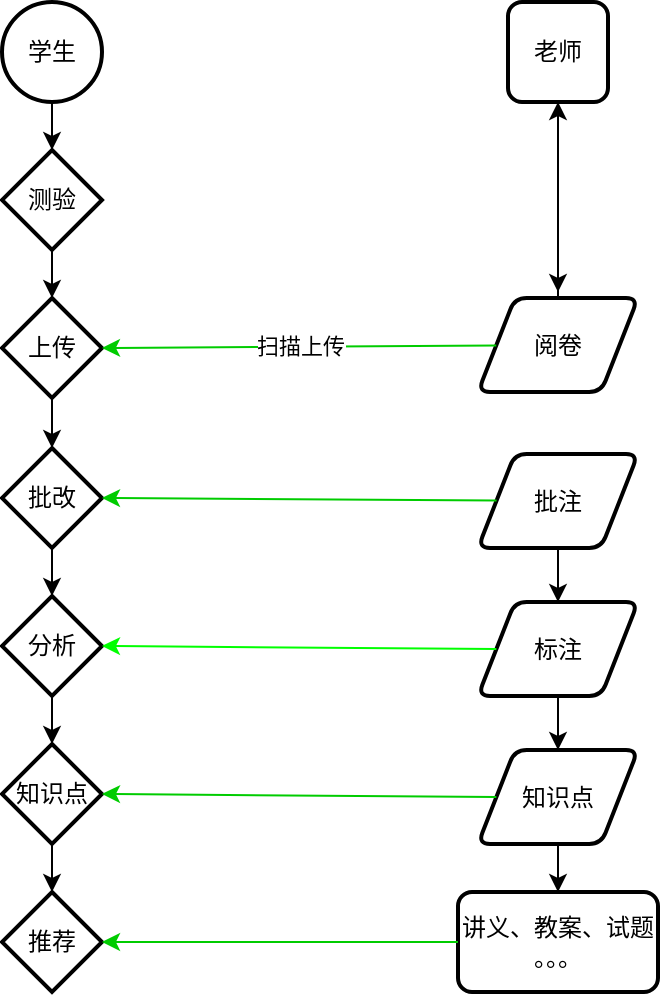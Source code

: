 <mxfile version="24.7.6">
  <diagram name="Page-1" id="ehpnQjhrz9M7m-6Jso_5">
    <mxGraphModel dx="1514" dy="855" grid="1" gridSize="10" guides="1" tooltips="1" connect="1" arrows="1" fold="1" page="1" pageScale="1" pageWidth="850" pageHeight="1100" math="0" shadow="0">
      <root>
        <mxCell id="0" />
        <mxCell id="1" parent="0" />
        <mxCell id="N13yVWupkATjTXEsAY9K-1" value="学生" style="strokeWidth=2;html=1;shape=mxgraph.flowchart.start_2;whiteSpace=wrap;flipV=0;" vertex="1" parent="1">
          <mxGeometry x="94" y="145" width="50" height="50" as="geometry" />
        </mxCell>
        <mxCell id="N13yVWupkATjTXEsAY9K-3" value="测验" style="strokeWidth=2;html=1;shape=mxgraph.flowchart.decision;whiteSpace=wrap;aspect=fixed;flipV=0;" vertex="1" parent="1">
          <mxGeometry x="94" y="219" width="50" height="50" as="geometry" />
        </mxCell>
        <mxCell id="N13yVWupkATjTXEsAY9K-4" value="上传" style="strokeWidth=2;html=1;shape=mxgraph.flowchart.decision;whiteSpace=wrap;aspect=fixed;flipV=0;" vertex="1" parent="1">
          <mxGeometry x="94" y="293" width="50" height="50" as="geometry" />
        </mxCell>
        <mxCell id="N13yVWupkATjTXEsAY9K-5" value="批改" style="strokeWidth=2;html=1;shape=mxgraph.flowchart.decision;whiteSpace=wrap;aspect=fixed;flipV=0;" vertex="1" parent="1">
          <mxGeometry x="94" y="368" width="50" height="50" as="geometry" />
        </mxCell>
        <mxCell id="N13yVWupkATjTXEsAY9K-6" value="分析" style="strokeWidth=2;html=1;shape=mxgraph.flowchart.decision;whiteSpace=wrap;aspect=fixed;flipV=0;" vertex="1" parent="1">
          <mxGeometry x="94" y="442" width="50" height="50" as="geometry" />
        </mxCell>
        <mxCell id="N13yVWupkATjTXEsAY9K-7" value="知识点" style="strokeWidth=2;html=1;shape=mxgraph.flowchart.decision;whiteSpace=wrap;aspect=fixed;flipV=0;" vertex="1" parent="1">
          <mxGeometry x="94" y="516" width="50" height="50" as="geometry" />
        </mxCell>
        <mxCell id="N13yVWupkATjTXEsAY9K-8" value="推荐" style="strokeWidth=2;html=1;shape=mxgraph.flowchart.decision;whiteSpace=wrap;aspect=fixed;flipV=0;" vertex="1" parent="1">
          <mxGeometry x="94" y="590" width="50" height="50" as="geometry" />
        </mxCell>
        <mxCell id="N13yVWupkATjTXEsAY9K-9" style="edgeStyle=none;rounded=0;orthogonalLoop=1;jettySize=auto;html=1;exitX=0.5;exitY=1;exitDx=0;exitDy=0;exitPerimeter=0;entryX=0.5;entryY=0;entryDx=0;entryDy=0;entryPerimeter=0;" edge="1" parent="1" source="N13yVWupkATjTXEsAY9K-1" target="N13yVWupkATjTXEsAY9K-3">
          <mxGeometry relative="1" as="geometry" />
        </mxCell>
        <mxCell id="N13yVWupkATjTXEsAY9K-11" style="edgeStyle=none;rounded=0;orthogonalLoop=1;jettySize=auto;html=1;exitX=0.5;exitY=1;exitDx=0;exitDy=0;exitPerimeter=0;entryX=0.5;entryY=0;entryDx=0;entryDy=0;entryPerimeter=0;" edge="1" parent="1" source="N13yVWupkATjTXEsAY9K-3" target="N13yVWupkATjTXEsAY9K-4">
          <mxGeometry relative="1" as="geometry" />
        </mxCell>
        <mxCell id="N13yVWupkATjTXEsAY9K-16" style="edgeStyle=none;rounded=0;orthogonalLoop=1;jettySize=auto;html=1;exitX=0.5;exitY=1;exitDx=0;exitDy=0;exitPerimeter=0;entryX=0.5;entryY=0;entryDx=0;entryDy=0;entryPerimeter=0;" edge="1" parent="1" source="N13yVWupkATjTXEsAY9K-4" target="N13yVWupkATjTXEsAY9K-5">
          <mxGeometry relative="1" as="geometry" />
        </mxCell>
        <mxCell id="N13yVWupkATjTXEsAY9K-17" style="edgeStyle=none;rounded=0;orthogonalLoop=1;jettySize=auto;html=1;exitX=0.5;exitY=1;exitDx=0;exitDy=0;exitPerimeter=0;entryX=0.5;entryY=0;entryDx=0;entryDy=0;entryPerimeter=0;" edge="1" parent="1" source="N13yVWupkATjTXEsAY9K-6" target="N13yVWupkATjTXEsAY9K-7">
          <mxGeometry relative="1" as="geometry" />
        </mxCell>
        <mxCell id="N13yVWupkATjTXEsAY9K-18" style="edgeStyle=none;rounded=0;orthogonalLoop=1;jettySize=auto;html=1;exitX=0.5;exitY=1;exitDx=0;exitDy=0;exitPerimeter=0;entryX=0.5;entryY=0;entryDx=0;entryDy=0;entryPerimeter=0;" edge="1" parent="1" source="N13yVWupkATjTXEsAY9K-7" target="N13yVWupkATjTXEsAY9K-8">
          <mxGeometry relative="1" as="geometry" />
        </mxCell>
        <mxCell id="N13yVWupkATjTXEsAY9K-19" style="edgeStyle=none;rounded=0;orthogonalLoop=1;jettySize=auto;html=1;exitX=0.5;exitY=1;exitDx=0;exitDy=0;exitPerimeter=0;entryX=0.5;entryY=0;entryDx=0;entryDy=0;entryPerimeter=0;" edge="1" parent="1" source="N13yVWupkATjTXEsAY9K-5" target="N13yVWupkATjTXEsAY9K-6">
          <mxGeometry relative="1" as="geometry" />
        </mxCell>
        <mxCell id="N13yVWupkATjTXEsAY9K-26" style="edgeStyle=none;rounded=0;orthogonalLoop=1;jettySize=auto;html=1;exitX=0.5;exitY=1;exitDx=0;exitDy=0;" edge="1" parent="1" source="N13yVWupkATjTXEsAY9K-22">
          <mxGeometry relative="1" as="geometry">
            <mxPoint x="372" y="290" as="targetPoint" />
          </mxGeometry>
        </mxCell>
        <mxCell id="N13yVWupkATjTXEsAY9K-22" value="老师" style="rounded=1;whiteSpace=wrap;html=1;absoluteArcSize=1;arcSize=14;strokeWidth=2;aspect=fixed;" vertex="1" parent="1">
          <mxGeometry x="347" y="145" width="50" height="50" as="geometry" />
        </mxCell>
        <mxCell id="N13yVWupkATjTXEsAY9K-30" style="edgeStyle=none;rounded=0;orthogonalLoop=1;jettySize=auto;html=1;exitX=0.5;exitY=1;exitDx=0;exitDy=0;entryX=0.5;entryY=0;entryDx=0;entryDy=0;" edge="1" parent="1" source="N13yVWupkATjTXEsAY9K-24" target="N13yVWupkATjTXEsAY9K-27">
          <mxGeometry relative="1" as="geometry" />
        </mxCell>
        <mxCell id="N13yVWupkATjTXEsAY9K-24" value="批注" style="shape=parallelogram;html=1;strokeWidth=2;perimeter=parallelogramPerimeter;whiteSpace=wrap;rounded=1;arcSize=12;size=0.23;" vertex="1" parent="1">
          <mxGeometry x="332" y="371" width="80" height="47" as="geometry" />
        </mxCell>
        <mxCell id="N13yVWupkATjTXEsAY9K-25" style="edgeStyle=none;rounded=0;orthogonalLoop=1;jettySize=auto;html=1;entryX=1;entryY=0.5;entryDx=0;entryDy=0;entryPerimeter=0;strokeColor=#00CC00;" edge="1" parent="1" source="N13yVWupkATjTXEsAY9K-24" target="N13yVWupkATjTXEsAY9K-5">
          <mxGeometry relative="1" as="geometry" />
        </mxCell>
        <mxCell id="N13yVWupkATjTXEsAY9K-31" style="edgeStyle=none;rounded=0;orthogonalLoop=1;jettySize=auto;html=1;exitX=0.5;exitY=1;exitDx=0;exitDy=0;entryX=0.5;entryY=0;entryDx=0;entryDy=0;" edge="1" parent="1" source="N13yVWupkATjTXEsAY9K-27" target="N13yVWupkATjTXEsAY9K-28">
          <mxGeometry relative="1" as="geometry" />
        </mxCell>
        <mxCell id="N13yVWupkATjTXEsAY9K-27" value="标注" style="shape=parallelogram;html=1;strokeWidth=2;perimeter=parallelogramPerimeter;whiteSpace=wrap;rounded=1;arcSize=12;size=0.23;" vertex="1" parent="1">
          <mxGeometry x="332" y="445" width="80" height="47" as="geometry" />
        </mxCell>
        <mxCell id="N13yVWupkATjTXEsAY9K-40" style="edgeStyle=none;rounded=0;orthogonalLoop=1;jettySize=auto;html=1;exitX=0.5;exitY=1;exitDx=0;exitDy=0;entryX=0.5;entryY=0;entryDx=0;entryDy=0;" edge="1" parent="1" source="N13yVWupkATjTXEsAY9K-28" target="N13yVWupkATjTXEsAY9K-34">
          <mxGeometry relative="1" as="geometry" />
        </mxCell>
        <mxCell id="N13yVWupkATjTXEsAY9K-28" value="知识点" style="shape=parallelogram;html=1;strokeWidth=2;perimeter=parallelogramPerimeter;whiteSpace=wrap;rounded=1;arcSize=12;size=0.23;" vertex="1" parent="1">
          <mxGeometry x="332" y="519" width="80" height="47" as="geometry" />
        </mxCell>
        <mxCell id="N13yVWupkATjTXEsAY9K-29" style="edgeStyle=none;rounded=0;orthogonalLoop=1;jettySize=auto;html=1;exitX=0;exitY=0.5;exitDx=0;exitDy=0;entryX=1;entryY=0.5;entryDx=0;entryDy=0;entryPerimeter=0;strokeColor=#00FF00;" edge="1" parent="1" source="N13yVWupkATjTXEsAY9K-27" target="N13yVWupkATjTXEsAY9K-6">
          <mxGeometry relative="1" as="geometry" />
        </mxCell>
        <mxCell id="N13yVWupkATjTXEsAY9K-32" style="edgeStyle=none;rounded=0;orthogonalLoop=1;jettySize=auto;html=1;exitX=0;exitY=0.5;exitDx=0;exitDy=0;entryX=1;entryY=0.5;entryDx=0;entryDy=0;entryPerimeter=0;strokeColor=#00CC00;" edge="1" parent="1" source="N13yVWupkATjTXEsAY9K-28" target="N13yVWupkATjTXEsAY9K-7">
          <mxGeometry relative="1" as="geometry" />
        </mxCell>
        <mxCell id="N13yVWupkATjTXEsAY9K-34" value="讲义、教案、试题&lt;div&gt;。。。&lt;/div&gt;" style="rounded=1;whiteSpace=wrap;html=1;absoluteArcSize=1;arcSize=14;strokeWidth=2;" vertex="1" parent="1">
          <mxGeometry x="322" y="590" width="100" height="50" as="geometry" />
        </mxCell>
        <mxCell id="N13yVWupkATjTXEsAY9K-35" style="edgeStyle=none;rounded=0;orthogonalLoop=1;jettySize=auto;html=1;entryX=1;entryY=0.5;entryDx=0;entryDy=0;entryPerimeter=0;strokeColor=#00CC00;" edge="1" parent="1" source="N13yVWupkATjTXEsAY9K-34" target="N13yVWupkATjTXEsAY9K-8">
          <mxGeometry relative="1" as="geometry" />
        </mxCell>
        <mxCell id="N13yVWupkATjTXEsAY9K-38" value="" style="edgeStyle=none;rounded=0;orthogonalLoop=1;jettySize=auto;html=1;exitX=0.5;exitY=0;exitDx=0;exitDy=0;" edge="1" parent="1" source="N13yVWupkATjTXEsAY9K-37" target="N13yVWupkATjTXEsAY9K-22">
          <mxGeometry relative="1" as="geometry">
            <mxPoint x="372" y="290" as="sourcePoint" />
          </mxGeometry>
        </mxCell>
        <mxCell id="N13yVWupkATjTXEsAY9K-37" value="阅卷" style="shape=parallelogram;html=1;strokeWidth=2;perimeter=parallelogramPerimeter;whiteSpace=wrap;rounded=1;arcSize=12;size=0.23;" vertex="1" parent="1">
          <mxGeometry x="332" y="293" width="80" height="47" as="geometry" />
        </mxCell>
        <mxCell id="N13yVWupkATjTXEsAY9K-39" value="扫描上传" style="edgeStyle=none;rounded=0;orthogonalLoop=1;jettySize=auto;html=1;entryX=1;entryY=0.5;entryDx=0;entryDy=0;entryPerimeter=0;strokeColor=#00CC00;" edge="1" parent="1" source="N13yVWupkATjTXEsAY9K-37" target="N13yVWupkATjTXEsAY9K-4">
          <mxGeometry relative="1" as="geometry" />
        </mxCell>
      </root>
    </mxGraphModel>
  </diagram>
</mxfile>
